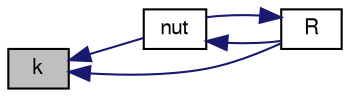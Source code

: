 digraph "k"
{
  bgcolor="transparent";
  edge [fontname="FreeSans",fontsize="10",labelfontname="FreeSans",labelfontsize="10"];
  node [fontname="FreeSans",fontsize="10",shape=record];
  rankdir="LR";
  Node1291 [label="k",height=0.2,width=0.4,color="black", fillcolor="grey75", style="filled", fontcolor="black"];
  Node1291 -> Node1292 [dir="back",color="midnightblue",fontsize="10",style="solid",fontname="FreeSans"];
  Node1292 [label="nut",height=0.2,width=0.4,color="black",URL="$a31086.html#a1f9ef455ae1ef56fcb9c8f8838c6aee2",tooltip="Return the turbulence viscosity. "];
  Node1292 -> Node1293 [dir="back",color="midnightblue",fontsize="10",style="solid",fontname="FreeSans"];
  Node1293 [label="R",height=0.2,width=0.4,color="black",URL="$a31086.html#a89520ba1b936e6ffed0baac06d42349b",tooltip="Return the Reynolds stress tensor. "];
  Node1293 -> Node1292 [dir="back",color="midnightblue",fontsize="10",style="solid",fontname="FreeSans"];
  Node1291 -> Node1293 [dir="back",color="midnightblue",fontsize="10",style="solid",fontname="FreeSans"];
}
